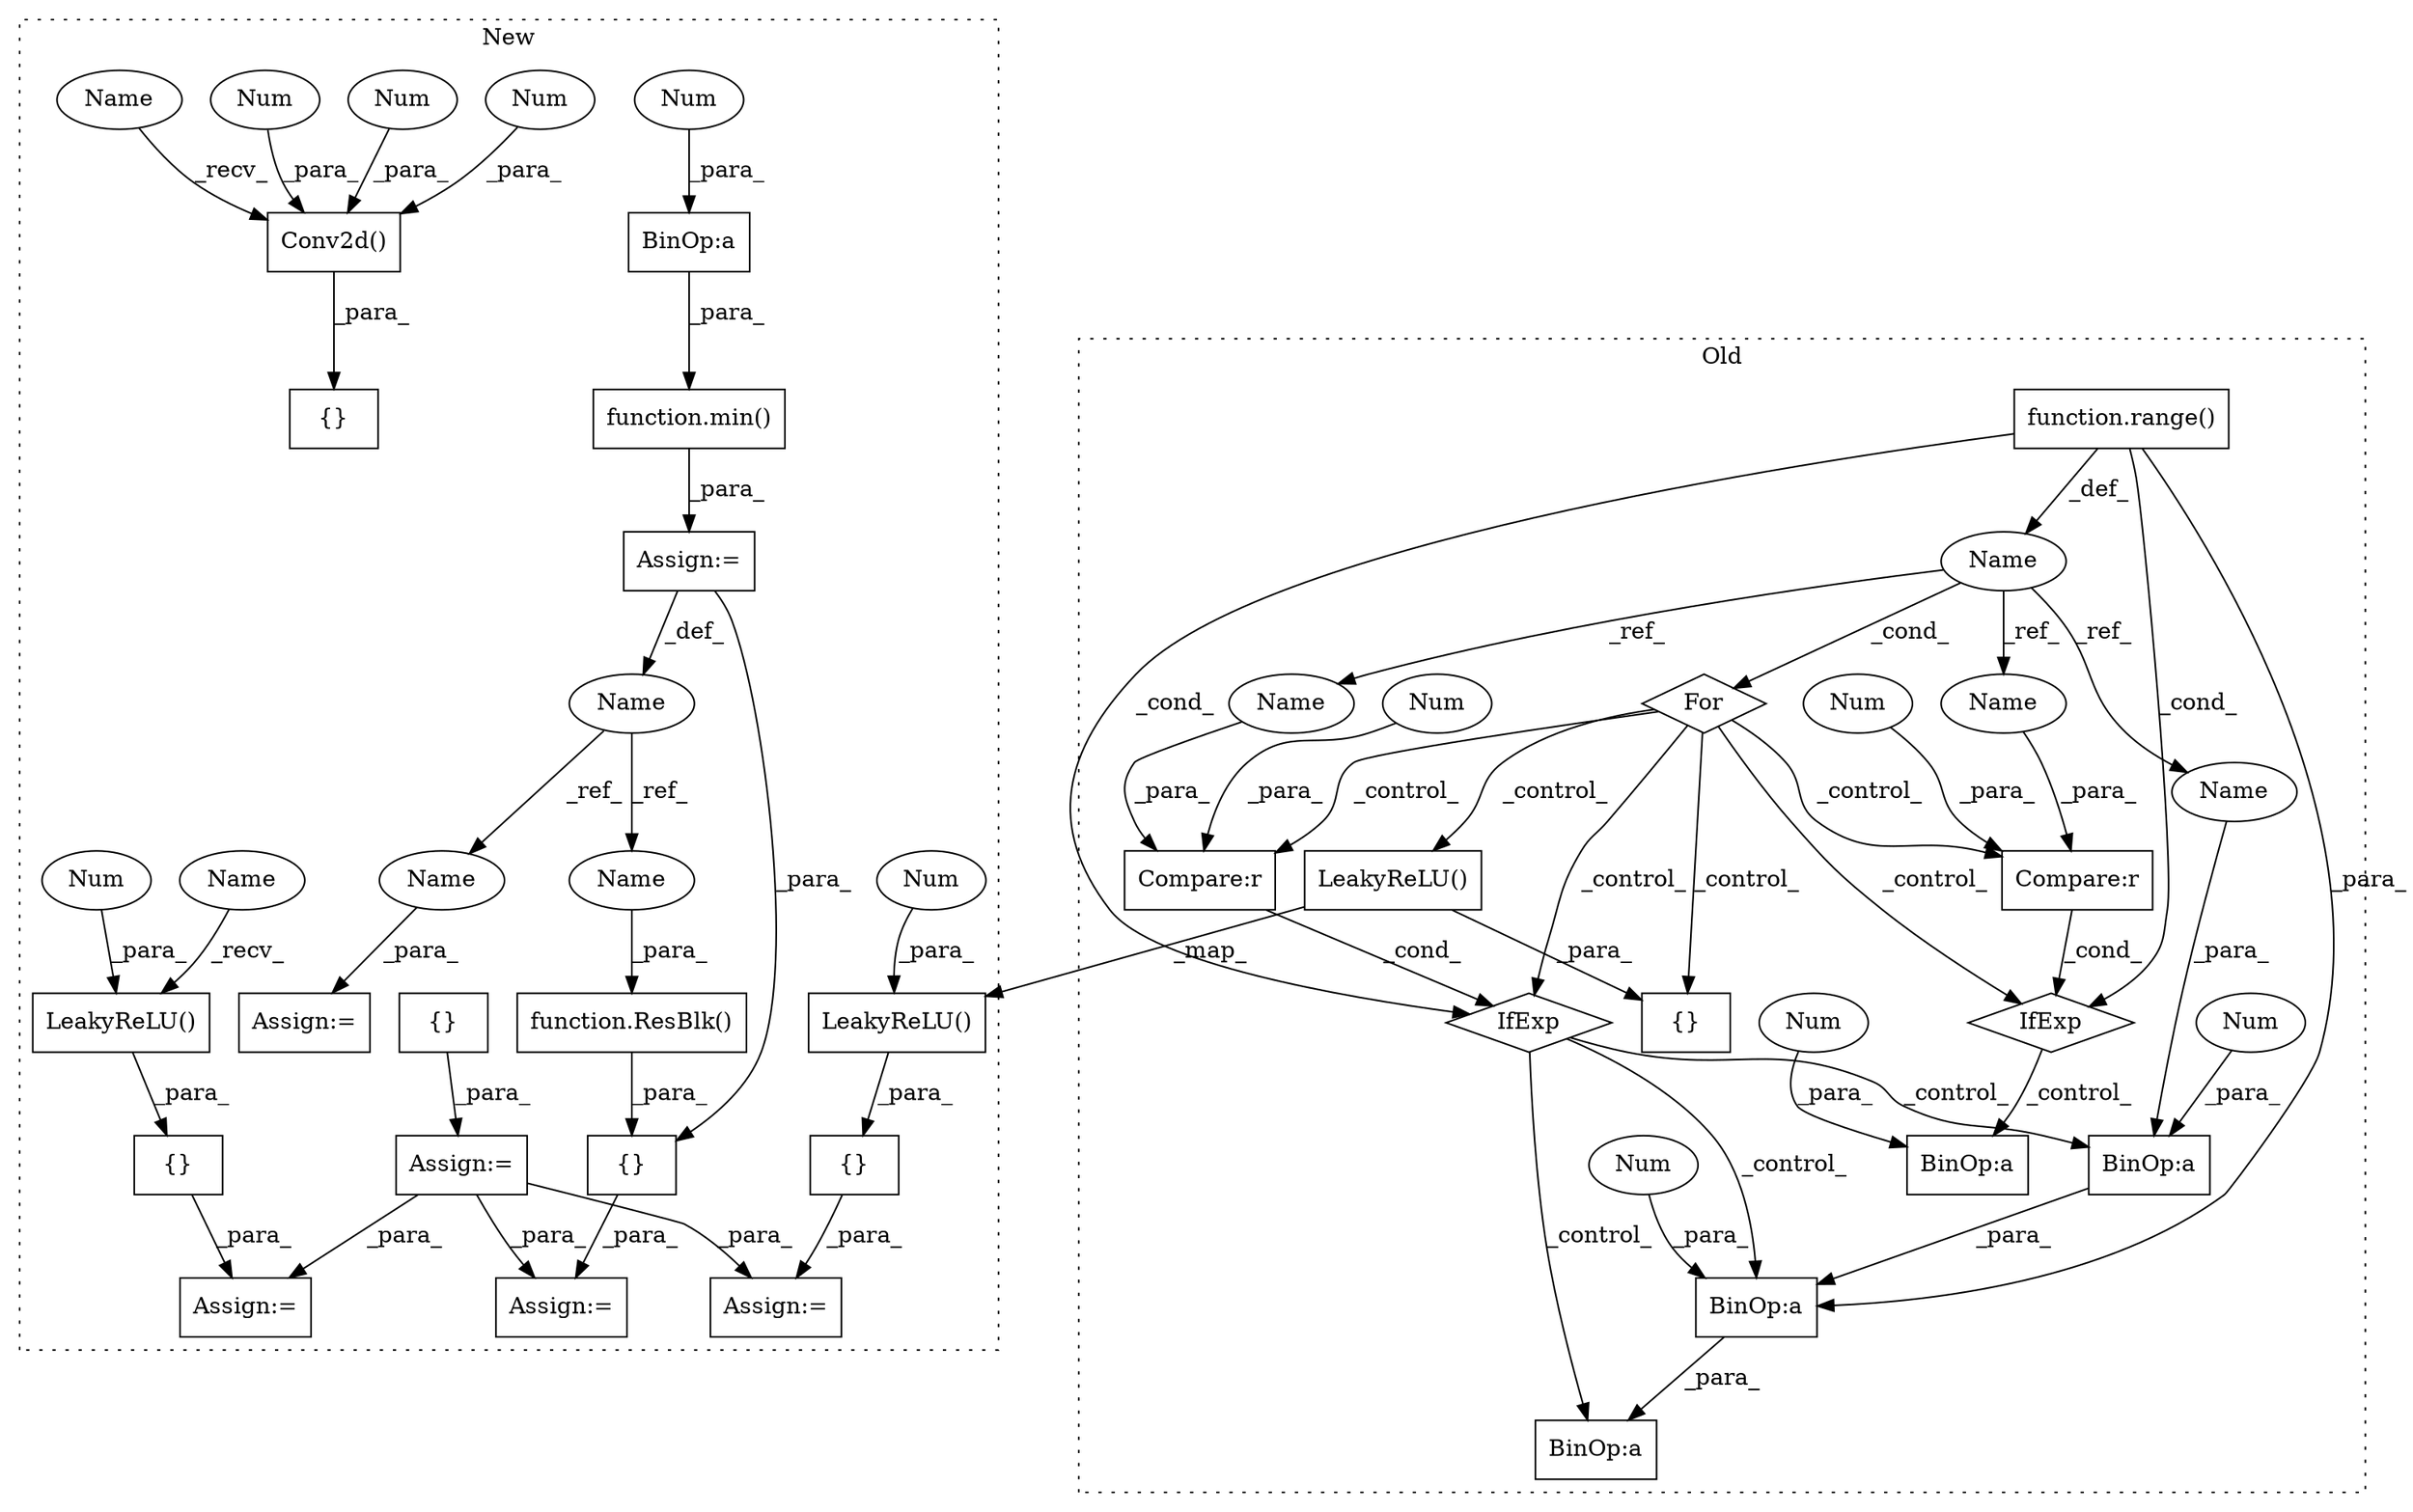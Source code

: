 digraph G {
subgraph cluster0 {
1 [label="{}" a="59" s="6266,6396" l="6,0" shape="box"];
4 [label="function.range()" a="75" s="6025,6071" l="6,1" shape="box"];
8 [label="BinOp:a" a="82" s="6183" l="3" shape="box"];
10 [label="BinOp:a" a="82" s="6130" l="3" shape="box"];
11 [label="BinOp:a" a="82" s="6141" l="3" shape="box"];
12 [label="BinOp:a" a="82" s="6135" l="4" shape="box"];
13 [label="Num" a="76" s="6134" l="1" shape="ellipse"];
14 [label="For" a="107" s="6016,6072" l="4,5" shape="diamond"];
15 [label="Num" a="76" s="6182" l="1" shape="ellipse"];
16 [label="Num" a="76" s="6144" l="1" shape="ellipse"];
17 [label="Compare:r" a="40" s="6151" l="5" shape="box"];
18 [label="Compare:r" a="40" s="6201" l="5" shape="box"];
19 [label="IfExp" a="51" s="6197,6206" l="4,6" shape="diamond"];
20 [label="Num" a="76" s="6155" l="1" shape="ellipse"];
21 [label="Num" a="76" s="6205" l="1" shape="ellipse"];
22 [label="IfExp" a="51" s="6147,6156" l="4,6" shape="diamond"];
23 [label="Name" a="87" s="6020" l="1" shape="ellipse"];
30 [label="LeakyReLU()" a="75" s="6350" l="46" shape="box"];
45 [label="Name" a="87" s="6201" l="1" shape="ellipse"];
46 [label="Name" a="87" s="6151" l="1" shape="ellipse"];
47 [label="Name" a="87" s="6140" l="1" shape="ellipse"];
label = "Old";
style="dotted";
}
subgraph cluster1 {
2 [label="function.ResBlk()" a="75" s="4157,4179" l="7,18" shape="box"];
3 [label="BinOp:a" a="82" s="3954" l="2" shape="box"];
5 [label="Name" a="87" s="4105" l="7" shape="ellipse"];
6 [label="Assign:=" a="68" s="4208" l="3" shape="box"];
7 [label="{}" a="59" s="4156,4197" l="1,0" shape="box"];
9 [label="function.min()" a="75" s="4115,4141" l="4,1" shape="box"];
24 [label="Assign:=" a="68" s="4112" l="3" shape="box"];
25 [label="Num" a="76" s="3953" l="1" shape="ellipse"];
26 [label="Assign:=" a="68" s="4152" l="4" shape="box"];
27 [label="{}" a="59" s="3982,3982" l="2,1" shape="box"];
28 [label="Assign:=" a="68" s="4228" l="4" shape="box"];
29 [label="{}" a="59" s="4232,4250" l="1,0" shape="box"];
31 [label="LeakyReLU()" a="75" s="4233,4249" l="13,1" shape="box"];
32 [label="LeakyReLU()" a="75" s="4316,4332" l="13,1" shape="box"];
33 [label="{}" a="59" s="4315,4333" l="1,0" shape="box"];
34 [label="Conv2d()" a="75" s="4265,4300" l="10,1" shape="box"];
35 [label="{}" a="59" s="4264,4301" l="1,0" shape="box"];
36 [label="Num" a="76" s="4329" l="3" shape="ellipse"];
37 [label="Num" a="76" s="4246" l="3" shape="ellipse"];
38 [label="Num" a="76" s="4293" l="1" shape="ellipse"];
39 [label="Num" a="76" s="4299" l="1" shape="ellipse"];
40 [label="Num" a="76" s="4296" l="1" shape="ellipse"];
41 [label="Assign:=" a="68" s="4311" l="4" shape="box"];
42 [label="Assign:=" a="68" s="3979" l="3" shape="box"];
43 [label="Name" a="87" s="4211" l="7" shape="ellipse"];
44 [label="Name" a="87" s="4172" l="7" shape="ellipse"];
48 [label="Name" a="87" s="4265" l="2" shape="ellipse"];
49 [label="Name" a="87" s="4316" l="2" shape="ellipse"];
label = "New";
style="dotted";
}
2 -> 7 [label="_para_"];
3 -> 9 [label="_para_"];
4 -> 22 [label="_cond_"];
4 -> 23 [label="_def_"];
4 -> 12 [label="_para_"];
4 -> 19 [label="_cond_"];
5 -> 44 [label="_ref_"];
5 -> 43 [label="_ref_"];
7 -> 26 [label="_para_"];
9 -> 24 [label="_para_"];
11 -> 12 [label="_para_"];
12 -> 10 [label="_para_"];
13 -> 12 [label="_para_"];
14 -> 22 [label="_control_"];
14 -> 19 [label="_control_"];
14 -> 30 [label="_control_"];
14 -> 1 [label="_control_"];
14 -> 17 [label="_control_"];
14 -> 18 [label="_control_"];
15 -> 8 [label="_para_"];
16 -> 11 [label="_para_"];
17 -> 22 [label="_cond_"];
18 -> 19 [label="_cond_"];
19 -> 8 [label="_control_"];
20 -> 17 [label="_para_"];
21 -> 18 [label="_para_"];
22 -> 11 [label="_control_"];
22 -> 12 [label="_control_"];
22 -> 10 [label="_control_"];
23 -> 14 [label="_cond_"];
23 -> 47 [label="_ref_"];
23 -> 46 [label="_ref_"];
23 -> 45 [label="_ref_"];
24 -> 5 [label="_def_"];
24 -> 7 [label="_para_"];
25 -> 3 [label="_para_"];
27 -> 42 [label="_para_"];
29 -> 28 [label="_para_"];
30 -> 1 [label="_para_"];
30 -> 31 [label="_map_"];
31 -> 29 [label="_para_"];
32 -> 33 [label="_para_"];
33 -> 41 [label="_para_"];
34 -> 35 [label="_para_"];
36 -> 32 [label="_para_"];
37 -> 31 [label="_para_"];
38 -> 34 [label="_para_"];
39 -> 34 [label="_para_"];
40 -> 34 [label="_para_"];
42 -> 28 [label="_para_"];
42 -> 41 [label="_para_"];
42 -> 26 [label="_para_"];
43 -> 6 [label="_para_"];
44 -> 2 [label="_para_"];
45 -> 18 [label="_para_"];
46 -> 17 [label="_para_"];
47 -> 11 [label="_para_"];
48 -> 34 [label="_recv_"];
49 -> 32 [label="_recv_"];
}